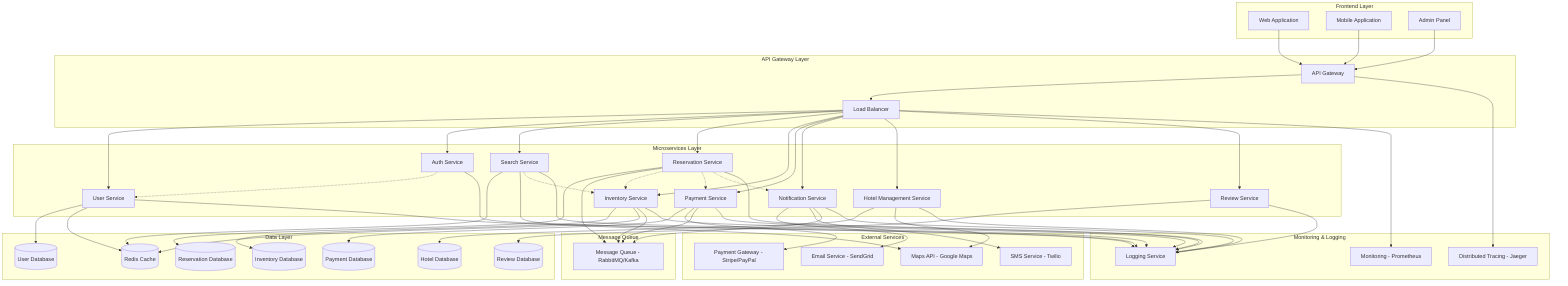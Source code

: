 graph TB
    subgraph "Frontend Layer"
        WA[Web Application]
        MA[Mobile Application]
        AA[Admin Panel]
    end

    subgraph "API Gateway Layer"
        AG[API Gateway]
        LB[Load Balancer]
    end

    subgraph "Microservices Layer"
        US[User Service]
        AS[Auth Service]
        SS[Search Service]
        RS[Reservation Service]
        IS[Inventory Service]
        PS[Payment Service]
        NS[Notification Service]
        HMS[Hotel Management Service]
        RS_REP[Review Service]
    end

    subgraph "Data Layer"
        UDB[(User Database)]
        RDB[(Reservation Database)]
        IDB[(Inventory Database)]
        PDB[(Payment Database)]
        HDB[(Hotel Database)]
        REVDB[(Review Database)]
        CACHE[(Redis Cache)]
    end

    subgraph "External Services"
        PG[Payment Gateway - Stripe/PayPal]
        EMAIL[Email Service - SendGrid]
        SMS[SMS Service - Twilio]
        MAPS[Maps API - Google Maps]
    end

    subgraph "Message Queue"
        MQ[Message Queue - RabbitMQ/Kafka]
    end

    subgraph "Monitoring & Logging"
        LOG[Logging Service]
        MON[Monitoring - Prometheus]
        TRACE[Distributed Tracing - Jaeger]
    end

    %% Frontend to API Gateway
    WA --> AG
    MA --> AG
    AA --> AG

    %% API Gateway to Load Balancer
    AG --> LB

    %% Load Balancer to Services
    LB --> US
    LB --> AS
    LB --> SS
    LB --> RS
    LB --> IS
    LB --> PS
    LB --> NS
    LB --> HMS
    LB --> RS_REP

    %% Service to Database connections
    US --> UDB
    RS --> RDB
    IS --> IDB
    PS --> PDB
    HMS --> HDB
    RS_REP --> REVDB

    %% Cache connections
    SS --> CACHE
    IS --> CACHE
    US --> CACHE

    %% External service connections
    PS --> PG
    NS --> EMAIL
    NS --> SMS
    SS --> MAPS
    HMS --> MAPS

    %% Message Queue connections
    RS --> MQ
    PS --> MQ
    NS --> MQ
    IS --> MQ

    %% Inter-service communication
    RS -.-> IS
    RS -.-> PS
    RS -.-> NS
    SS -.-> IS
    AS -.-> US

    %% Monitoring connections
    US --> LOG
    RS --> LOG
    IS --> LOG
    PS --> LOG
    NS --> LOG
    HMS --> LOG
    SS --> LOG
    AS --> LOG
    RS_REP --> LOG

    LB --> MON
    AG --> TRACE